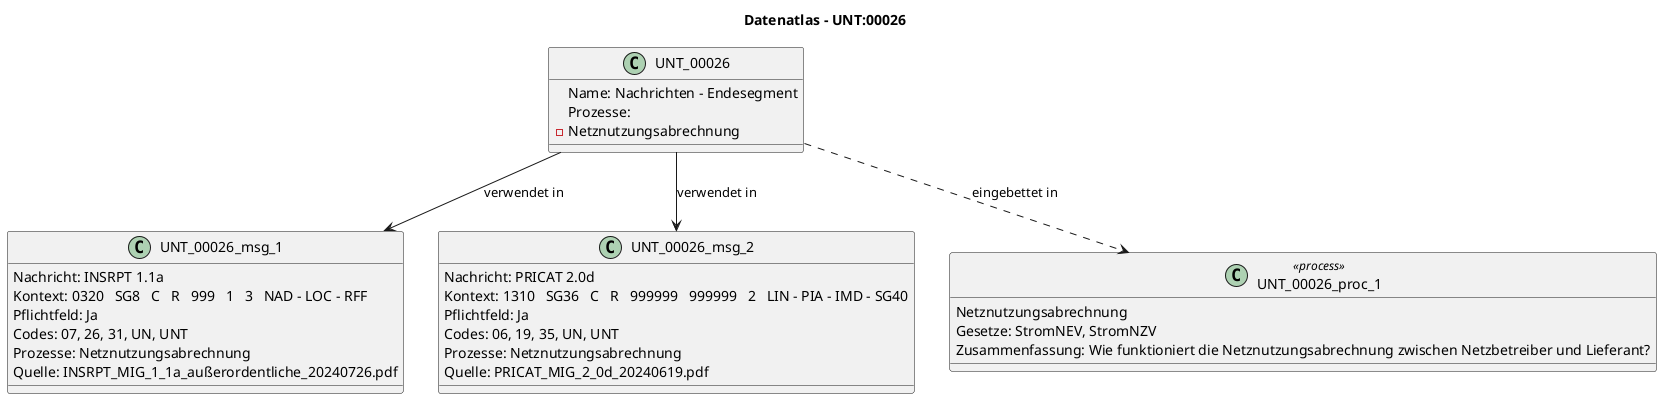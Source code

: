 @startuml
title Datenatlas – UNT:00026
class UNT_00026 {
  Name: Nachrichten - Endesegment
  Prozesse:
    - Netznutzungsabrechnung
}
class UNT_00026_msg_1 {
  Nachricht: INSRPT 1.1a
  Kontext: 0320   SG8   C   R   999   1   3   NAD - LOC - RFF
  Pflichtfeld: Ja
  Codes: 07, 26, 31, UN, UNT
  Prozesse: Netznutzungsabrechnung
  Quelle: INSRPT_MIG_1_1a_außerordentliche_20240726.pdf
}
UNT_00026 --> UNT_00026_msg_1 : verwendet in
class UNT_00026_msg_2 {
  Nachricht: PRICAT 2.0d
  Kontext: 1310   SG36   C   R   999999   999999   2   LIN - PIA - IMD - SG40
  Pflichtfeld: Ja
  Codes: 06, 19, 35, UN, UNT
  Prozesse: Netznutzungsabrechnung
  Quelle: PRICAT_MIG_2_0d_20240619.pdf
}
UNT_00026 --> UNT_00026_msg_2 : verwendet in
class UNT_00026_proc_1 <<process>> {
  Netznutzungsabrechnung
  Gesetze: StromNEV, StromNZV
  Zusammenfassung: Wie funktioniert die Netznutzungsabrechnung zwischen Netzbetreiber und Lieferant?
}
UNT_00026 ..> UNT_00026_proc_1 : eingebettet in
@enduml